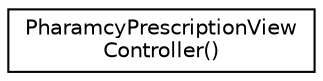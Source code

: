 digraph G
{
  edge [fontname="Helvetica",fontsize="10",labelfontname="Helvetica",labelfontsize="10"];
  node [fontname="Helvetica",fontsize="10",shape=record];
  rankdir="LR";
  Node1 [label="PharamcyPrescriptionView\lController()",height=0.2,width=0.4,color="black", fillcolor="white", style="filled",URL="$interface_pharamcy_prescription_view_controller_07_08.html"];
}
